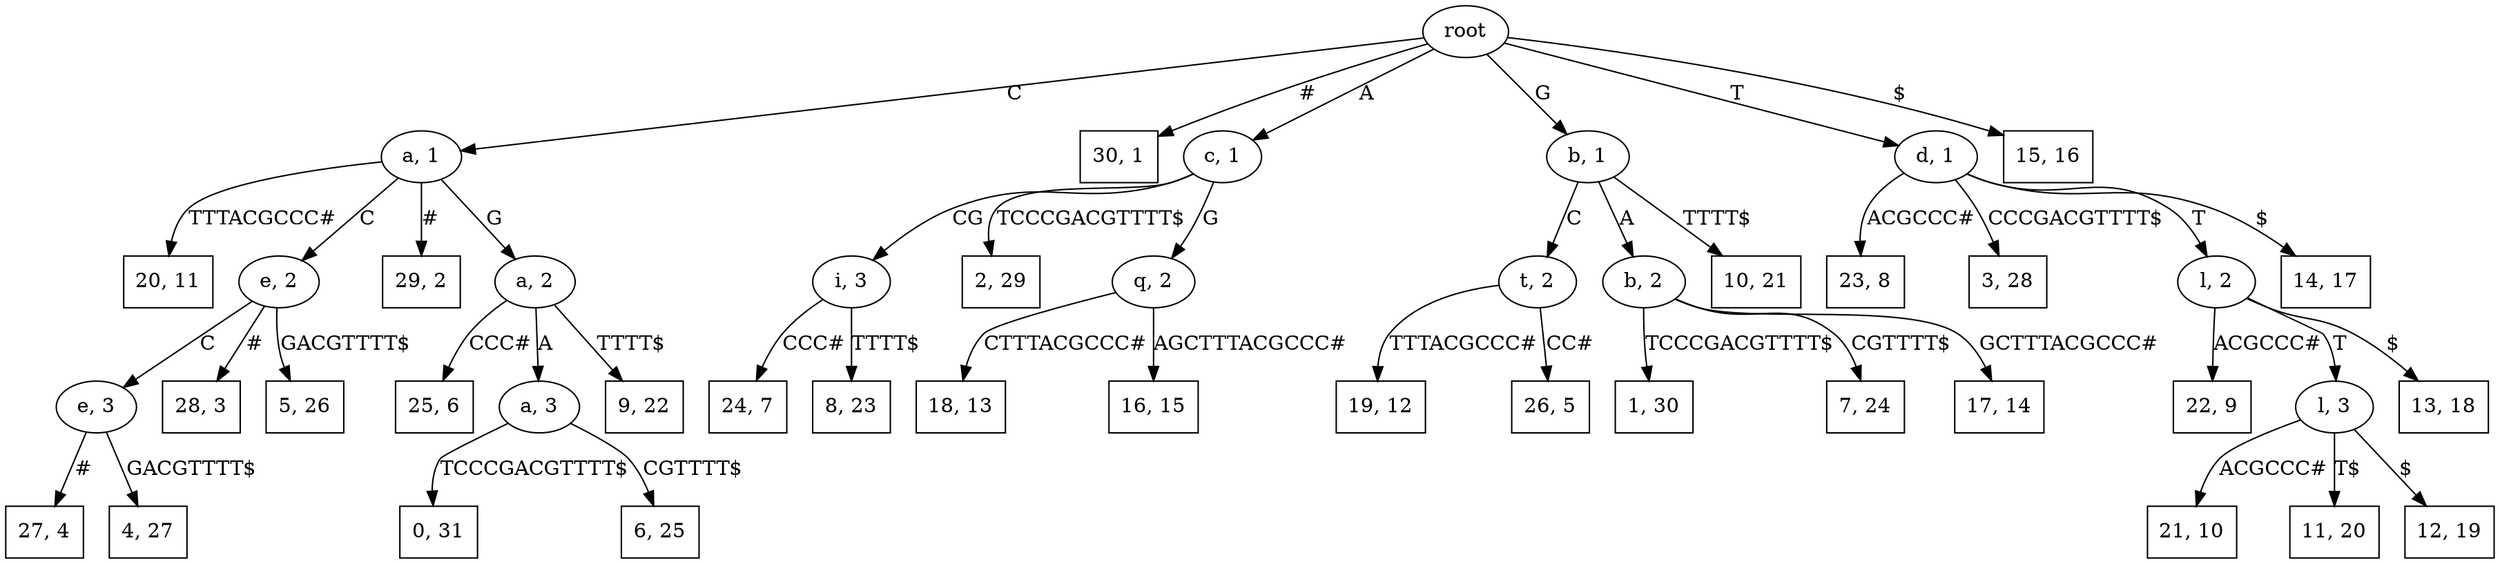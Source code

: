 digraph {
	"18, 13" [shape=box]
	"19, 12" [shape=box]
	"20, 11" [shape=box]
	"21, 10" [shape=box]
	"22, 9" [shape=box]
	"23, 8" [shape=box]
	"i, 3"
	"1, 30" [shape=box]
	"24, 7" [shape=box]
	"25, 6" [shape=box]
	"0, 31" [shape=box]
	"t, 2"
	"2, 29" [shape=box]
	"26, 5" [shape=box]
	"3, 28" [shape=box]
	"e, 3"
	"a, 1"
	"27, 4" [shape=box]
	"4, 27" [shape=box]
	"28, 3" [shape=box]
	"e, 2"
	"29, 2" [shape=box]
	"5, 26" [shape=box]
	"30, 1" [shape=box]
	"a, 3"
	"6, 25" [shape=box]
	"b, 2"
	"7, 24" [shape=box]
	"c, 1"
	"8, 23" [shape=box]
	"a, 2"
	"9, 22" [shape=box]
	"b, 1"
	"10, 21" [shape=box]
	root
	"d, 1"
	"11, 20" [shape=box]
	"l, 3"
	"12, 19" [shape=box]
	"l, 2"
	"13, 18" [shape=box]
	"14, 17" [shape=box]
	"15, 16" [shape=box]
	"16, 15" [shape=box]
	"17, 14" [shape=box]
	"q, 2"
	"a, 2" -> "9, 22" [label="TTTT$"]
	root -> "15, 16" [label="$"]
	"i, 3" -> "8, 23" [label="TTTT$"]
	"b, 2" -> "1, 30" [label="TCCCGACGTTTT$"]
	"a, 2" -> "a, 3" [label=A]
	root -> "d, 1" [label=T]
	"c, 1" -> "2, 29" [label="TCCCGACGTTTT$"]
	"d, 1" -> "23, 8" [label="ACGCCC#"]
	"q, 2" -> "16, 15" [label="AGCTTTACGCCC#"]
	"e, 2" -> "5, 26" [label="GACGTTTT$"]
	"b, 2" -> "7, 24" [label="CGTTTT$"]
	"l, 2" -> "l, 3" [label=T]
	"a, 1" -> "29, 2" [label="#"]
	"a, 3" -> "6, 25" [label="CGTTTT$"]
	"l, 3" -> "21, 10" [label="ACGCCC#"]
	root -> "30, 1" [label="#"]
	"d, 1" -> "l, 2" [label=T]
	root -> "a, 1" [label=C]
	"c, 1" -> "q, 2" [label=G]
	root -> "c, 1" [label=A]
	"a, 1" -> "e, 2" [label=C]
	"b, 1" -> "10, 21" [label="TTTT$"]
	root -> "b, 1" [label=G]
	"e, 3" -> "4, 27" [label="GACGTTTT$"]
	"d, 1" -> "14, 17" [label="$"]
	"b, 1" -> "b, 2" [label=A]
	"a, 2" -> "25, 6" [label="CCC#"]
	"l, 2" -> "22, 9" [label="ACGCCC#"]
	"l, 2" -> "13, 18" [label="$"]
	"l, 3" -> "11, 20" [label="T$"]
	"q, 2" -> "18, 13" [label="CTTTACGCCC#"]
	"t, 2" -> "26, 5" [label="CC#"]
	"b, 2" -> "17, 14" [label="GCTTTACGCCC#"]
	"t, 2" -> "19, 12" [label="TTTACGCCC#"]
	"a, 1" -> "20, 11" [label="TTTACGCCC#"]
	"b, 1" -> "t, 2" [label=C]
	"e, 2" -> "28, 3" [label="#"]
	"a, 3" -> "0, 31" [label="TCCCGACGTTTT$"]
	"e, 2" -> "e, 3" [label=C]
	"a, 1" -> "a, 2" [label=G]
	"l, 3" -> "12, 19" [label="$"]
	"i, 3" -> "24, 7" [label="CCC#"]
	"d, 1" -> "3, 28" [label="CCCGACGTTTT$"]
	"c, 1" -> "i, 3" [label=CG]
	"e, 3" -> "27, 4" [label="#"]
}
